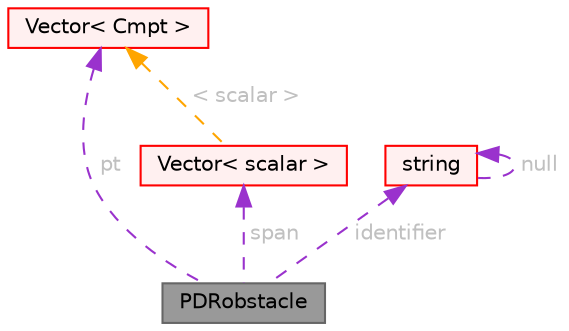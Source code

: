 digraph "PDRobstacle"
{
 // LATEX_PDF_SIZE
  bgcolor="transparent";
  edge [fontname=Helvetica,fontsize=10,labelfontname=Helvetica,labelfontsize=10];
  node [fontname=Helvetica,fontsize=10,shape=box,height=0.2,width=0.4];
  Node1 [id="Node000001",label="PDRobstacle",height=0.2,width=0.4,color="gray40", fillcolor="grey60", style="filled", fontcolor="black",tooltip="Obstacle definitions for PDR."];
  Node2 -> Node1 [id="edge1_Node000001_Node000002",dir="back",color="darkorchid3",style="dashed",tooltip=" ",label=" pt",fontcolor="grey" ];
  Node2 [id="Node000002",label="Vector\< Cmpt \>",height=0.2,width=0.4,color="red", fillcolor="#FFF0F0", style="filled",URL="$classFoam_1_1Vector.html",tooltip="Templated 3D Vector derived from VectorSpace adding construction from 3 components,..."];
  Node5 -> Node1 [id="edge2_Node000001_Node000005",dir="back",color="darkorchid3",style="dashed",tooltip=" ",label=" span",fontcolor="grey" ];
  Node5 [id="Node000005",label="Vector\< scalar \>",height=0.2,width=0.4,color="red", fillcolor="#FFF0F0", style="filled",URL="$classFoam_1_1Vector.html",tooltip=" "];
  Node2 -> Node5 [id="edge3_Node000005_Node000002",dir="back",color="orange",style="dashed",tooltip=" ",label=" \< scalar \>",fontcolor="grey" ];
  Node7 -> Node1 [id="edge4_Node000001_Node000007",dir="back",color="darkorchid3",style="dashed",tooltip=" ",label=" identifier",fontcolor="grey" ];
  Node7 [id="Node000007",label="string",height=0.2,width=0.4,color="red", fillcolor="#FFF0F0", style="filled",URL="$classFoam_1_1string.html",tooltip="A class for handling character strings derived from std::string."];
  Node7 -> Node7 [id="edge5_Node000007_Node000007",dir="back",color="darkorchid3",style="dashed",tooltip=" ",label=" null",fontcolor="grey" ];
}
